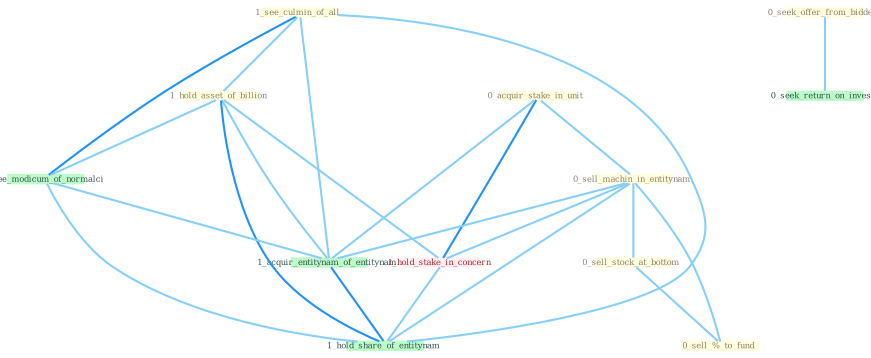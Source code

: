 Graph G{ 
    node
    [shape=polygon,style=filled,width=.5,height=.06,color="#BDFCC9",fixedsize=true,fontsize=4,
    fontcolor="#2f4f4f"];
    {node
    [color="#ffffe0", fontcolor="#8b7d6b"] "1_see_culmin_of_all " "0_acquir_stake_in_unit " "0_sell_machin_in_entitynam " "0_sell_stock_at_bottom " "1_hold_asset_of_billion " "0_seek_offer_from_bidder " "0_sell_%_to_fund "}
{node [color="#fff0f5", fontcolor="#b22222"] "1_hold_stake_in_concern "}
edge [color="#B0E2FF"];

	"1_see_culmin_of_all " -- "1_hold_asset_of_billion " [w="1", color="#87cefa" ];
	"1_see_culmin_of_all " -- "1_see_modicum_of_normalci " [w="2", color="#1e90ff" , len=0.8];
	"1_see_culmin_of_all " -- "1_acquir_entitynam_of_entitynam " [w="1", color="#87cefa" ];
	"1_see_culmin_of_all " -- "1_hold_share_of_entitynam " [w="1", color="#87cefa" ];
	"0_acquir_stake_in_unit " -- "0_sell_machin_in_entitynam " [w="1", color="#87cefa" ];
	"0_acquir_stake_in_unit " -- "1_hold_stake_in_concern " [w="2", color="#1e90ff" , len=0.8];
	"0_acquir_stake_in_unit " -- "1_acquir_entitynam_of_entitynam " [w="1", color="#87cefa" ];
	"0_sell_machin_in_entitynam " -- "0_sell_stock_at_bottom " [w="1", color="#87cefa" ];
	"0_sell_machin_in_entitynam " -- "0_sell_%_to_fund " [w="1", color="#87cefa" ];
	"0_sell_machin_in_entitynam " -- "1_hold_stake_in_concern " [w="1", color="#87cefa" ];
	"0_sell_machin_in_entitynam " -- "1_acquir_entitynam_of_entitynam " [w="1", color="#87cefa" ];
	"0_sell_machin_in_entitynam " -- "1_hold_share_of_entitynam " [w="1", color="#87cefa" ];
	"0_sell_stock_at_bottom " -- "0_sell_%_to_fund " [w="1", color="#87cefa" ];
	"1_hold_asset_of_billion " -- "1_hold_stake_in_concern " [w="1", color="#87cefa" ];
	"1_hold_asset_of_billion " -- "1_see_modicum_of_normalci " [w="1", color="#87cefa" ];
	"1_hold_asset_of_billion " -- "1_acquir_entitynam_of_entitynam " [w="1", color="#87cefa" ];
	"1_hold_asset_of_billion " -- "1_hold_share_of_entitynam " [w="2", color="#1e90ff" , len=0.8];
	"0_seek_offer_from_bidder " -- "0_seek_return_on_invest " [w="1", color="#87cefa" ];
	"1_hold_stake_in_concern " -- "1_hold_share_of_entitynam " [w="1", color="#87cefa" ];
	"1_see_modicum_of_normalci " -- "1_acquir_entitynam_of_entitynam " [w="1", color="#87cefa" ];
	"1_see_modicum_of_normalci " -- "1_hold_share_of_entitynam " [w="1", color="#87cefa" ];
	"1_acquir_entitynam_of_entitynam " -- "1_hold_share_of_entitynam " [w="2", color="#1e90ff" , len=0.8];
}